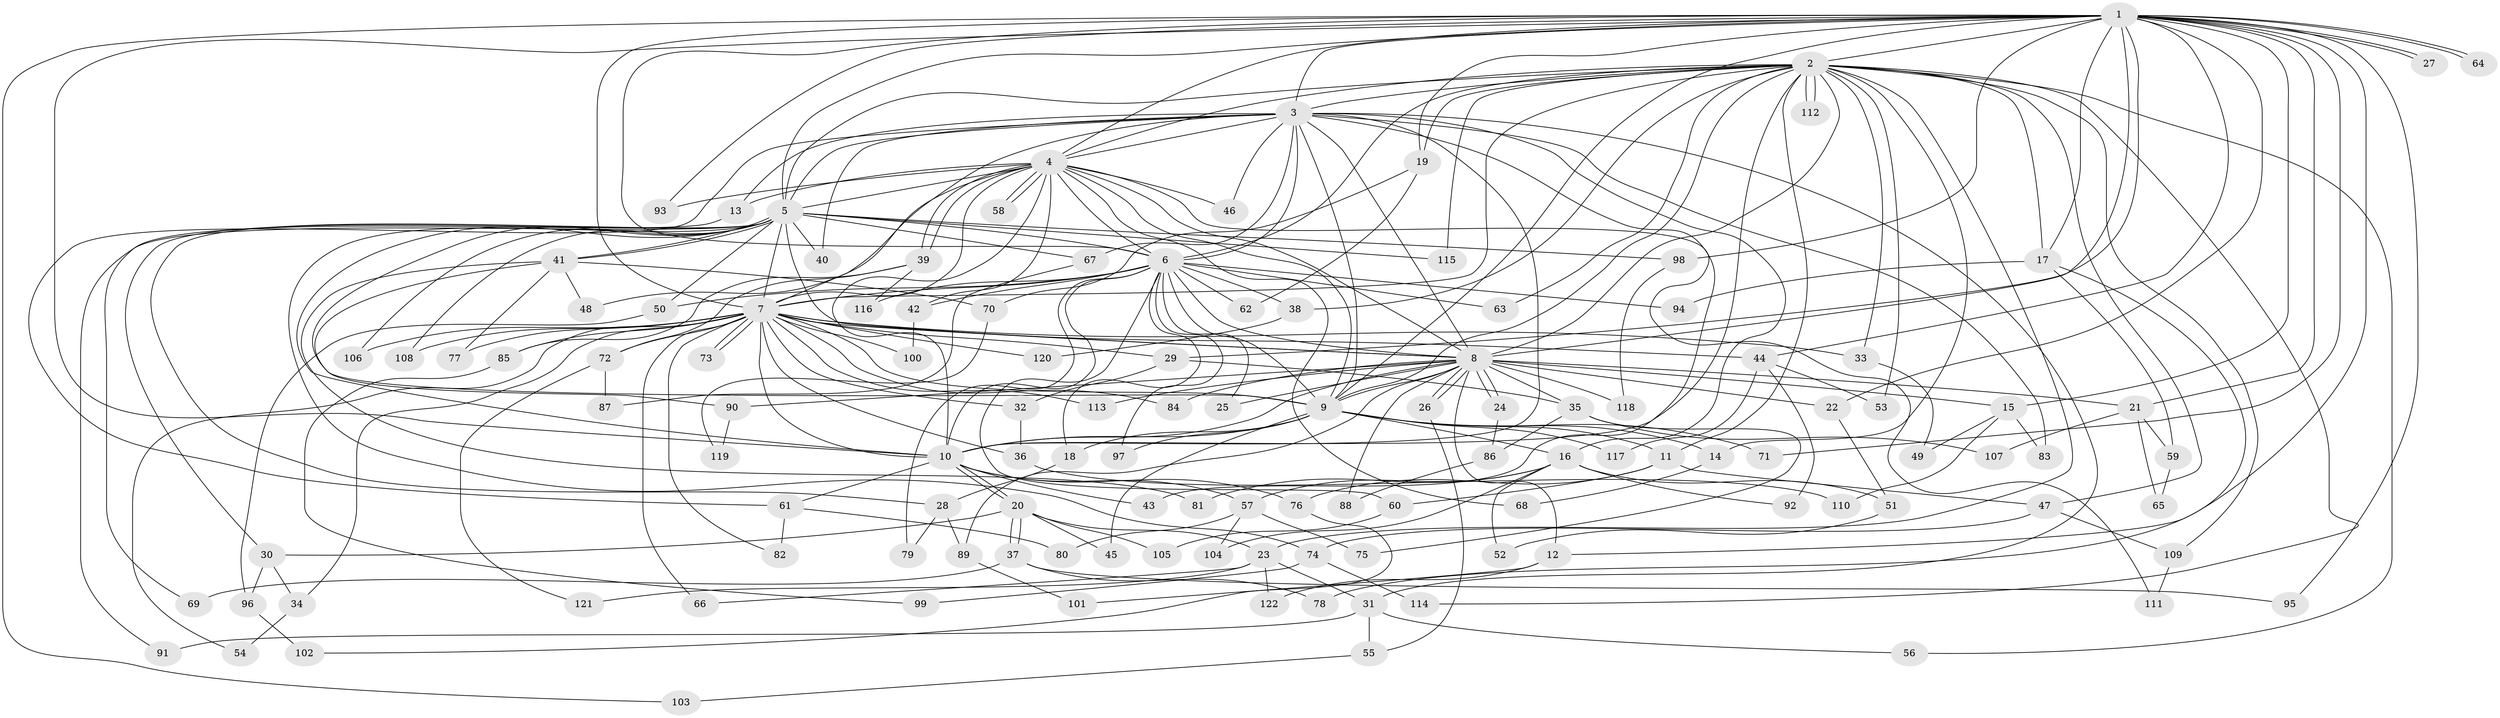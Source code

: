 // coarse degree distribution, {28: 0.011111111111111112, 30: 0.011111111111111112, 15: 0.022222222222222223, 18: 0.011111111111111112, 19: 0.011111111111111112, 25: 0.011111111111111112, 24: 0.011111111111111112, 6: 0.022222222222222223, 4: 0.08888888888888889, 3: 0.2111111111111111, 5: 0.08888888888888889, 7: 0.022222222222222223, 11: 0.011111111111111112, 2: 0.4444444444444444, 1: 0.022222222222222223}
// Generated by graph-tools (version 1.1) at 2025/41/03/06/25 10:41:42]
// undirected, 122 vertices, 269 edges
graph export_dot {
graph [start="1"]
  node [color=gray90,style=filled];
  1;
  2;
  3;
  4;
  5;
  6;
  7;
  8;
  9;
  10;
  11;
  12;
  13;
  14;
  15;
  16;
  17;
  18;
  19;
  20;
  21;
  22;
  23;
  24;
  25;
  26;
  27;
  28;
  29;
  30;
  31;
  32;
  33;
  34;
  35;
  36;
  37;
  38;
  39;
  40;
  41;
  42;
  43;
  44;
  45;
  46;
  47;
  48;
  49;
  50;
  51;
  52;
  53;
  54;
  55;
  56;
  57;
  58;
  59;
  60;
  61;
  62;
  63;
  64;
  65;
  66;
  67;
  68;
  69;
  70;
  71;
  72;
  73;
  74;
  75;
  76;
  77;
  78;
  79;
  80;
  81;
  82;
  83;
  84;
  85;
  86;
  87;
  88;
  89;
  90;
  91;
  92;
  93;
  94;
  95;
  96;
  97;
  98;
  99;
  100;
  101;
  102;
  103;
  104;
  105;
  106;
  107;
  108;
  109;
  110;
  111;
  112;
  113;
  114;
  115;
  116;
  117;
  118;
  119;
  120;
  121;
  122;
  1 -- 2;
  1 -- 3;
  1 -- 4;
  1 -- 5;
  1 -- 6;
  1 -- 7;
  1 -- 8;
  1 -- 9;
  1 -- 10;
  1 -- 12;
  1 -- 15;
  1 -- 17;
  1 -- 19;
  1 -- 21;
  1 -- 22;
  1 -- 27;
  1 -- 27;
  1 -- 29;
  1 -- 44;
  1 -- 64;
  1 -- 64;
  1 -- 71;
  1 -- 93;
  1 -- 95;
  1 -- 98;
  1 -- 103;
  2 -- 3;
  2 -- 4;
  2 -- 5;
  2 -- 6;
  2 -- 7;
  2 -- 8;
  2 -- 9;
  2 -- 10;
  2 -- 11;
  2 -- 14;
  2 -- 17;
  2 -- 19;
  2 -- 23;
  2 -- 33;
  2 -- 38;
  2 -- 47;
  2 -- 53;
  2 -- 56;
  2 -- 63;
  2 -- 109;
  2 -- 112;
  2 -- 112;
  2 -- 114;
  2 -- 115;
  3 -- 4;
  3 -- 5;
  3 -- 6;
  3 -- 7;
  3 -- 8;
  3 -- 9;
  3 -- 10;
  3 -- 13;
  3 -- 16;
  3 -- 31;
  3 -- 40;
  3 -- 43;
  3 -- 46;
  3 -- 61;
  3 -- 67;
  3 -- 83;
  4 -- 5;
  4 -- 6;
  4 -- 7;
  4 -- 8;
  4 -- 9;
  4 -- 10;
  4 -- 13;
  4 -- 39;
  4 -- 39;
  4 -- 42;
  4 -- 46;
  4 -- 48;
  4 -- 58;
  4 -- 58;
  4 -- 68;
  4 -- 93;
  4 -- 111;
  5 -- 6;
  5 -- 7;
  5 -- 8;
  5 -- 9;
  5 -- 10;
  5 -- 28;
  5 -- 30;
  5 -- 40;
  5 -- 41;
  5 -- 41;
  5 -- 50;
  5 -- 67;
  5 -- 74;
  5 -- 91;
  5 -- 98;
  5 -- 106;
  5 -- 108;
  5 -- 115;
  6 -- 7;
  6 -- 8;
  6 -- 9;
  6 -- 10;
  6 -- 18;
  6 -- 25;
  6 -- 38;
  6 -- 42;
  6 -- 50;
  6 -- 60;
  6 -- 62;
  6 -- 63;
  6 -- 79;
  6 -- 94;
  6 -- 97;
  6 -- 116;
  7 -- 8;
  7 -- 9;
  7 -- 10;
  7 -- 29;
  7 -- 32;
  7 -- 33;
  7 -- 34;
  7 -- 36;
  7 -- 44;
  7 -- 54;
  7 -- 66;
  7 -- 72;
  7 -- 73;
  7 -- 73;
  7 -- 77;
  7 -- 82;
  7 -- 84;
  7 -- 85;
  7 -- 100;
  7 -- 106;
  7 -- 108;
  7 -- 113;
  7 -- 120;
  8 -- 9;
  8 -- 10;
  8 -- 12;
  8 -- 15;
  8 -- 21;
  8 -- 22;
  8 -- 24;
  8 -- 24;
  8 -- 25;
  8 -- 26;
  8 -- 26;
  8 -- 35;
  8 -- 84;
  8 -- 88;
  8 -- 89;
  8 -- 90;
  8 -- 113;
  8 -- 118;
  9 -- 10;
  9 -- 11;
  9 -- 14;
  9 -- 16;
  9 -- 18;
  9 -- 45;
  9 -- 71;
  9 -- 97;
  9 -- 117;
  10 -- 20;
  10 -- 20;
  10 -- 43;
  10 -- 57;
  10 -- 61;
  10 -- 76;
  11 -- 47;
  11 -- 60;
  11 -- 76;
  12 -- 101;
  12 -- 122;
  13 -- 69;
  14 -- 68;
  15 -- 49;
  15 -- 83;
  15 -- 110;
  16 -- 51;
  16 -- 52;
  16 -- 57;
  16 -- 81;
  16 -- 92;
  16 -- 104;
  17 -- 59;
  17 -- 78;
  17 -- 94;
  18 -- 28;
  19 -- 62;
  19 -- 70;
  20 -- 23;
  20 -- 30;
  20 -- 37;
  20 -- 37;
  20 -- 45;
  20 -- 105;
  21 -- 59;
  21 -- 65;
  21 -- 107;
  22 -- 51;
  23 -- 31;
  23 -- 66;
  23 -- 121;
  23 -- 122;
  24 -- 86;
  26 -- 55;
  28 -- 79;
  28 -- 89;
  29 -- 32;
  29 -- 35;
  30 -- 34;
  30 -- 96;
  31 -- 55;
  31 -- 56;
  31 -- 91;
  32 -- 36;
  33 -- 49;
  34 -- 54;
  35 -- 75;
  35 -- 86;
  35 -- 107;
  36 -- 110;
  37 -- 69;
  37 -- 78;
  37 -- 95;
  38 -- 120;
  39 -- 72;
  39 -- 85;
  39 -- 116;
  41 -- 48;
  41 -- 70;
  41 -- 77;
  41 -- 81;
  41 -- 90;
  42 -- 100;
  44 -- 53;
  44 -- 92;
  44 -- 117;
  47 -- 74;
  47 -- 109;
  50 -- 96;
  51 -- 52;
  55 -- 103;
  57 -- 75;
  57 -- 80;
  57 -- 104;
  59 -- 65;
  60 -- 105;
  61 -- 80;
  61 -- 82;
  67 -- 87;
  70 -- 119;
  72 -- 87;
  72 -- 121;
  74 -- 99;
  74 -- 114;
  76 -- 102;
  85 -- 99;
  86 -- 88;
  89 -- 101;
  90 -- 119;
  96 -- 102;
  98 -- 118;
  109 -- 111;
}
